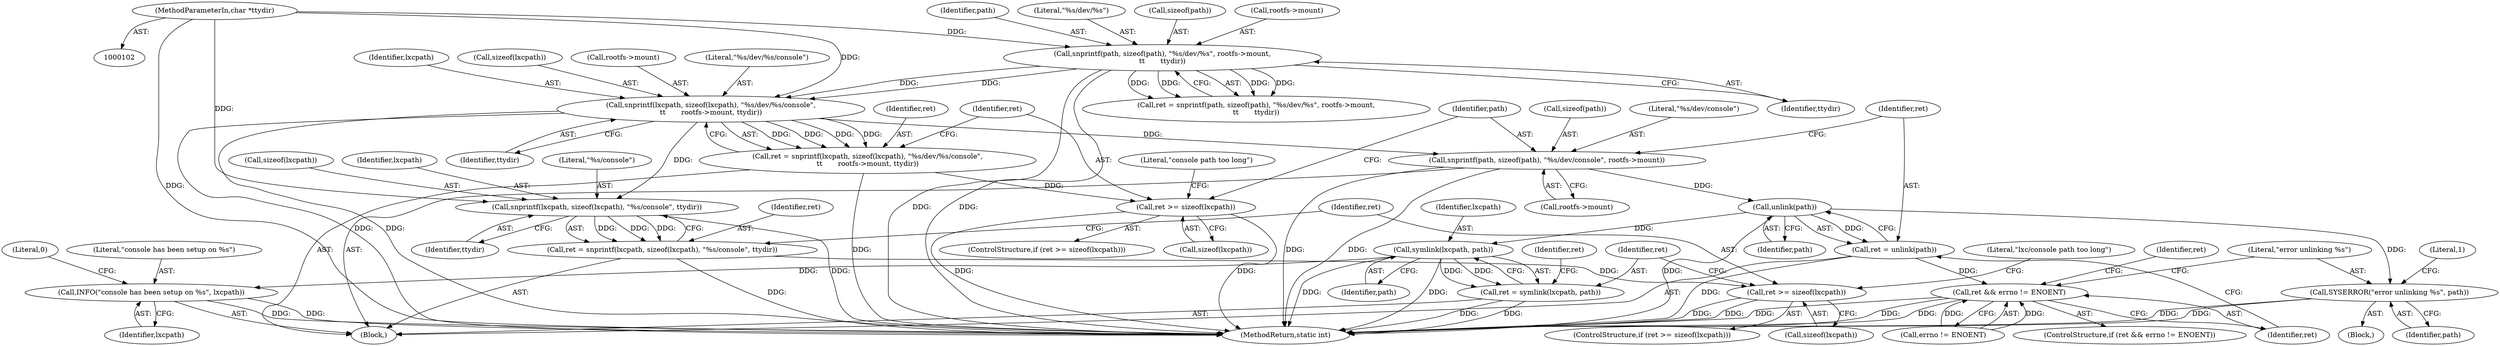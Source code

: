 digraph "0_lxc_592fd47a6245508b79fe6ac819fe6d3b2c1289be_11@API" {
"1000153" [label="(Call,snprintf(lxcpath, sizeof(lxcpath), \"%s/dev/%s/console\",\n\t\t       rootfs->mount, ttydir))"];
"1000112" [label="(Call,snprintf(path, sizeof(path), \"%s/dev/%s\", rootfs->mount,\n\t\t       ttydir))"];
"1000105" [label="(MethodParameterIn,char *ttydir)"];
"1000151" [label="(Call,ret = snprintf(lxcpath, sizeof(lxcpath), \"%s/dev/%s/console\",\n\t\t       rootfs->mount, ttydir))"];
"1000163" [label="(Call,ret >= sizeof(lxcpath))"];
"1000173" [label="(Call,snprintf(path, sizeof(path), \"%s/dev/console\", rootfs->mount))"];
"1000183" [label="(Call,unlink(path))"];
"1000181" [label="(Call,ret = unlink(path))"];
"1000186" [label="(Call,ret && errno != ENOENT)"];
"1000192" [label="(Call,SYSERROR(\"error unlinking %s\", path))"];
"1000277" [label="(Call,symlink(lxcpath, path))"];
"1000275" [label="(Call,ret = symlink(lxcpath, path))"];
"1000288" [label="(Call,INFO(\"console has been setup on %s\", lxcpath))"];
"1000258" [label="(Call,snprintf(lxcpath, sizeof(lxcpath), \"%s/console\", ttydir))"];
"1000256" [label="(Call,ret = snprintf(lxcpath, sizeof(lxcpath), \"%s/console\", ttydir))"];
"1000265" [label="(Call,ret >= sizeof(lxcpath))"];
"1000154" [label="(Identifier,lxcpath)"];
"1000260" [label="(Call,sizeof(lxcpath))"];
"1000185" [label="(ControlStructure,if (ret && errno != ENOENT))"];
"1000112" [label="(Call,snprintf(path, sizeof(path), \"%s/dev/%s\", rootfs->mount,\n\t\t       ttydir))"];
"1000110" [label="(Call,ret = snprintf(path, sizeof(path), \"%s/dev/%s\", rootfs->mount,\n\t\t       ttydir))"];
"1000175" [label="(Call,sizeof(path))"];
"1000193" [label="(Literal,\"error unlinking %s\")"];
"1000182" [label="(Identifier,ret)"];
"1000117" [label="(Call,rootfs->mount)"];
"1000163" [label="(Call,ret >= sizeof(lxcpath))"];
"1000275" [label="(Call,ret = symlink(lxcpath, path))"];
"1000278" [label="(Identifier,lxcpath)"];
"1000256" [label="(Call,ret = snprintf(lxcpath, sizeof(lxcpath), \"%s/console\", ttydir))"];
"1000155" [label="(Call,sizeof(lxcpath))"];
"1000169" [label="(Literal,\"console path too long\")"];
"1000293" [label="(MethodReturn,static int)"];
"1000271" [label="(Literal,\"lxc/console path too long\")"];
"1000113" [label="(Identifier,path)"];
"1000120" [label="(Identifier,ttydir)"];
"1000174" [label="(Identifier,path)"];
"1000152" [label="(Identifier,ret)"];
"1000277" [label="(Call,symlink(lxcpath, path))"];
"1000192" [label="(Call,SYSERROR(\"error unlinking %s\", path))"];
"1000259" [label="(Identifier,lxcpath)"];
"1000162" [label="(ControlStructure,if (ret >= sizeof(lxcpath)))"];
"1000187" [label="(Identifier,ret)"];
"1000257" [label="(Identifier,ret)"];
"1000178" [label="(Call,rootfs->mount)"];
"1000265" [label="(Call,ret >= sizeof(lxcpath))"];
"1000181" [label="(Call,ret = unlink(path))"];
"1000262" [label="(Literal,\"%s/console\")"];
"1000161" [label="(Identifier,ttydir)"];
"1000267" [label="(Call,sizeof(lxcpath))"];
"1000151" [label="(Call,ret = snprintf(lxcpath, sizeof(lxcpath), \"%s/dev/%s/console\",\n\t\t       rootfs->mount, ttydir))"];
"1000186" [label="(Call,ret && errno != ENOENT)"];
"1000177" [label="(Literal,\"%s/dev/console\")"];
"1000288" [label="(Call,INFO(\"console has been setup on %s\", lxcpath))"];
"1000276" [label="(Identifier,ret)"];
"1000281" [label="(Identifier,ret)"];
"1000153" [label="(Call,snprintf(lxcpath, sizeof(lxcpath), \"%s/dev/%s/console\",\n\t\t       rootfs->mount, ttydir))"];
"1000116" [label="(Literal,\"%s/dev/%s\")"];
"1000290" [label="(Identifier,lxcpath)"];
"1000289" [label="(Literal,\"console has been setup on %s\")"];
"1000164" [label="(Identifier,ret)"];
"1000173" [label="(Call,snprintf(path, sizeof(path), \"%s/dev/console\", rootfs->mount))"];
"1000264" [label="(ControlStructure,if (ret >= sizeof(lxcpath)))"];
"1000258" [label="(Call,snprintf(lxcpath, sizeof(lxcpath), \"%s/console\", ttydir))"];
"1000165" [label="(Call,sizeof(lxcpath))"];
"1000292" [label="(Literal,0)"];
"1000199" [label="(Identifier,ret)"];
"1000114" [label="(Call,sizeof(path))"];
"1000106" [label="(Block,)"];
"1000105" [label="(MethodParameterIn,char *ttydir)"];
"1000194" [label="(Identifier,path)"];
"1000266" [label="(Identifier,ret)"];
"1000158" [label="(Call,rootfs->mount)"];
"1000184" [label="(Identifier,path)"];
"1000191" [label="(Block,)"];
"1000263" [label="(Identifier,ttydir)"];
"1000183" [label="(Call,unlink(path))"];
"1000157" [label="(Literal,\"%s/dev/%s/console\")"];
"1000279" [label="(Identifier,path)"];
"1000188" [label="(Call,errno != ENOENT)"];
"1000197" [label="(Literal,1)"];
"1000153" -> "1000151"  [label="AST: "];
"1000153" -> "1000161"  [label="CFG: "];
"1000154" -> "1000153"  [label="AST: "];
"1000155" -> "1000153"  [label="AST: "];
"1000157" -> "1000153"  [label="AST: "];
"1000158" -> "1000153"  [label="AST: "];
"1000161" -> "1000153"  [label="AST: "];
"1000151" -> "1000153"  [label="CFG: "];
"1000153" -> "1000293"  [label="DDG: "];
"1000153" -> "1000293"  [label="DDG: "];
"1000153" -> "1000151"  [label="DDG: "];
"1000153" -> "1000151"  [label="DDG: "];
"1000153" -> "1000151"  [label="DDG: "];
"1000153" -> "1000151"  [label="DDG: "];
"1000112" -> "1000153"  [label="DDG: "];
"1000112" -> "1000153"  [label="DDG: "];
"1000105" -> "1000153"  [label="DDG: "];
"1000153" -> "1000173"  [label="DDG: "];
"1000153" -> "1000258"  [label="DDG: "];
"1000112" -> "1000110"  [label="AST: "];
"1000112" -> "1000120"  [label="CFG: "];
"1000113" -> "1000112"  [label="AST: "];
"1000114" -> "1000112"  [label="AST: "];
"1000116" -> "1000112"  [label="AST: "];
"1000117" -> "1000112"  [label="AST: "];
"1000120" -> "1000112"  [label="AST: "];
"1000110" -> "1000112"  [label="CFG: "];
"1000112" -> "1000293"  [label="DDG: "];
"1000112" -> "1000293"  [label="DDG: "];
"1000112" -> "1000110"  [label="DDG: "];
"1000112" -> "1000110"  [label="DDG: "];
"1000112" -> "1000110"  [label="DDG: "];
"1000112" -> "1000110"  [label="DDG: "];
"1000105" -> "1000112"  [label="DDG: "];
"1000105" -> "1000102"  [label="AST: "];
"1000105" -> "1000293"  [label="DDG: "];
"1000105" -> "1000258"  [label="DDG: "];
"1000151" -> "1000106"  [label="AST: "];
"1000152" -> "1000151"  [label="AST: "];
"1000164" -> "1000151"  [label="CFG: "];
"1000151" -> "1000293"  [label="DDG: "];
"1000151" -> "1000163"  [label="DDG: "];
"1000163" -> "1000162"  [label="AST: "];
"1000163" -> "1000165"  [label="CFG: "];
"1000164" -> "1000163"  [label="AST: "];
"1000165" -> "1000163"  [label="AST: "];
"1000169" -> "1000163"  [label="CFG: "];
"1000174" -> "1000163"  [label="CFG: "];
"1000163" -> "1000293"  [label="DDG: "];
"1000163" -> "1000293"  [label="DDG: "];
"1000173" -> "1000106"  [label="AST: "];
"1000173" -> "1000178"  [label="CFG: "];
"1000174" -> "1000173"  [label="AST: "];
"1000175" -> "1000173"  [label="AST: "];
"1000177" -> "1000173"  [label="AST: "];
"1000178" -> "1000173"  [label="AST: "];
"1000182" -> "1000173"  [label="CFG: "];
"1000173" -> "1000293"  [label="DDG: "];
"1000173" -> "1000293"  [label="DDG: "];
"1000173" -> "1000183"  [label="DDG: "];
"1000183" -> "1000181"  [label="AST: "];
"1000183" -> "1000184"  [label="CFG: "];
"1000184" -> "1000183"  [label="AST: "];
"1000181" -> "1000183"  [label="CFG: "];
"1000183" -> "1000293"  [label="DDG: "];
"1000183" -> "1000181"  [label="DDG: "];
"1000183" -> "1000192"  [label="DDG: "];
"1000183" -> "1000277"  [label="DDG: "];
"1000181" -> "1000106"  [label="AST: "];
"1000182" -> "1000181"  [label="AST: "];
"1000187" -> "1000181"  [label="CFG: "];
"1000181" -> "1000293"  [label="DDG: "];
"1000181" -> "1000186"  [label="DDG: "];
"1000186" -> "1000185"  [label="AST: "];
"1000186" -> "1000187"  [label="CFG: "];
"1000186" -> "1000188"  [label="CFG: "];
"1000187" -> "1000186"  [label="AST: "];
"1000188" -> "1000186"  [label="AST: "];
"1000193" -> "1000186"  [label="CFG: "];
"1000199" -> "1000186"  [label="CFG: "];
"1000186" -> "1000293"  [label="DDG: "];
"1000186" -> "1000293"  [label="DDG: "];
"1000186" -> "1000293"  [label="DDG: "];
"1000188" -> "1000186"  [label="DDG: "];
"1000188" -> "1000186"  [label="DDG: "];
"1000192" -> "1000191"  [label="AST: "];
"1000192" -> "1000194"  [label="CFG: "];
"1000193" -> "1000192"  [label="AST: "];
"1000194" -> "1000192"  [label="AST: "];
"1000197" -> "1000192"  [label="CFG: "];
"1000192" -> "1000293"  [label="DDG: "];
"1000192" -> "1000293"  [label="DDG: "];
"1000277" -> "1000275"  [label="AST: "];
"1000277" -> "1000279"  [label="CFG: "];
"1000278" -> "1000277"  [label="AST: "];
"1000279" -> "1000277"  [label="AST: "];
"1000275" -> "1000277"  [label="CFG: "];
"1000277" -> "1000293"  [label="DDG: "];
"1000277" -> "1000293"  [label="DDG: "];
"1000277" -> "1000275"  [label="DDG: "];
"1000277" -> "1000275"  [label="DDG: "];
"1000277" -> "1000288"  [label="DDG: "];
"1000275" -> "1000106"  [label="AST: "];
"1000276" -> "1000275"  [label="AST: "];
"1000281" -> "1000275"  [label="CFG: "];
"1000275" -> "1000293"  [label="DDG: "];
"1000275" -> "1000293"  [label="DDG: "];
"1000288" -> "1000106"  [label="AST: "];
"1000288" -> "1000290"  [label="CFG: "];
"1000289" -> "1000288"  [label="AST: "];
"1000290" -> "1000288"  [label="AST: "];
"1000292" -> "1000288"  [label="CFG: "];
"1000288" -> "1000293"  [label="DDG: "];
"1000288" -> "1000293"  [label="DDG: "];
"1000258" -> "1000256"  [label="AST: "];
"1000258" -> "1000263"  [label="CFG: "];
"1000259" -> "1000258"  [label="AST: "];
"1000260" -> "1000258"  [label="AST: "];
"1000262" -> "1000258"  [label="AST: "];
"1000263" -> "1000258"  [label="AST: "];
"1000256" -> "1000258"  [label="CFG: "];
"1000258" -> "1000293"  [label="DDG: "];
"1000258" -> "1000256"  [label="DDG: "];
"1000258" -> "1000256"  [label="DDG: "];
"1000258" -> "1000256"  [label="DDG: "];
"1000256" -> "1000106"  [label="AST: "];
"1000257" -> "1000256"  [label="AST: "];
"1000266" -> "1000256"  [label="CFG: "];
"1000256" -> "1000293"  [label="DDG: "];
"1000256" -> "1000265"  [label="DDG: "];
"1000265" -> "1000264"  [label="AST: "];
"1000265" -> "1000267"  [label="CFG: "];
"1000266" -> "1000265"  [label="AST: "];
"1000267" -> "1000265"  [label="AST: "];
"1000271" -> "1000265"  [label="CFG: "];
"1000276" -> "1000265"  [label="CFG: "];
"1000265" -> "1000293"  [label="DDG: "];
"1000265" -> "1000293"  [label="DDG: "];
}
